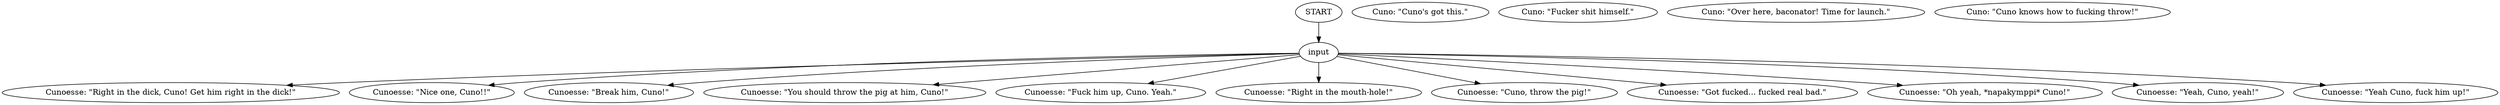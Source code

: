 # YARD / CUNOESSE barks
# Cunoesse eggs Cuno on.
# ==================================================
digraph G {
	  0 [label="START"];
	  1 [label="input"];
	  2 [label="Cunoesse: \"Right in the dick, Cuno! Get him right in the dick!\""];
	  4 [label="Cuno: \"Cuno's got this.\""];
	  5 [label="Cunoesse: \"Nice one, Cuno!!\""];
	  6 [label="Cunoesse: \"Break him, Cuno!\""];
	  7 [label="Cunoesse: \"You should throw the pig at him, Cuno!\""];
	  8 [label="Cuno: \"Fucker shit himself.\""];
	  9 [label="Cuno: \"Over here, baconator! Time for launch.\""];
	  10 [label="Cuno: \"Cuno knows how to fucking throw!\""];
	  11 [label="Cunoesse: \"Fuck him up, Cuno. Yeah.\""];
	  12 [label="Cunoesse: \"Right in the mouth-hole!\""];
	  13 [label="Cunoesse: \"Cuno, throw the pig!\""];
	  14 [label="Cunoesse: \"Got fucked... fucked real bad.\""];
	  15 [label="Cunoesse: \"Oh yeah, *napakymppi* Cuno!\""];
	  16 [label="Cunoesse: \"Yeah, Cuno, yeah!\""];
	  17 [label="Cunoesse: \"Yeah Cuno, fuck him up!\""];
	  0 -> 1
	  1 -> 2
	  1 -> 5
	  1 -> 6
	  1 -> 7
	  1 -> 11
	  1 -> 12
	  1 -> 13
	  1 -> 14
	  1 -> 15
	  1 -> 16
	  1 -> 17
}

